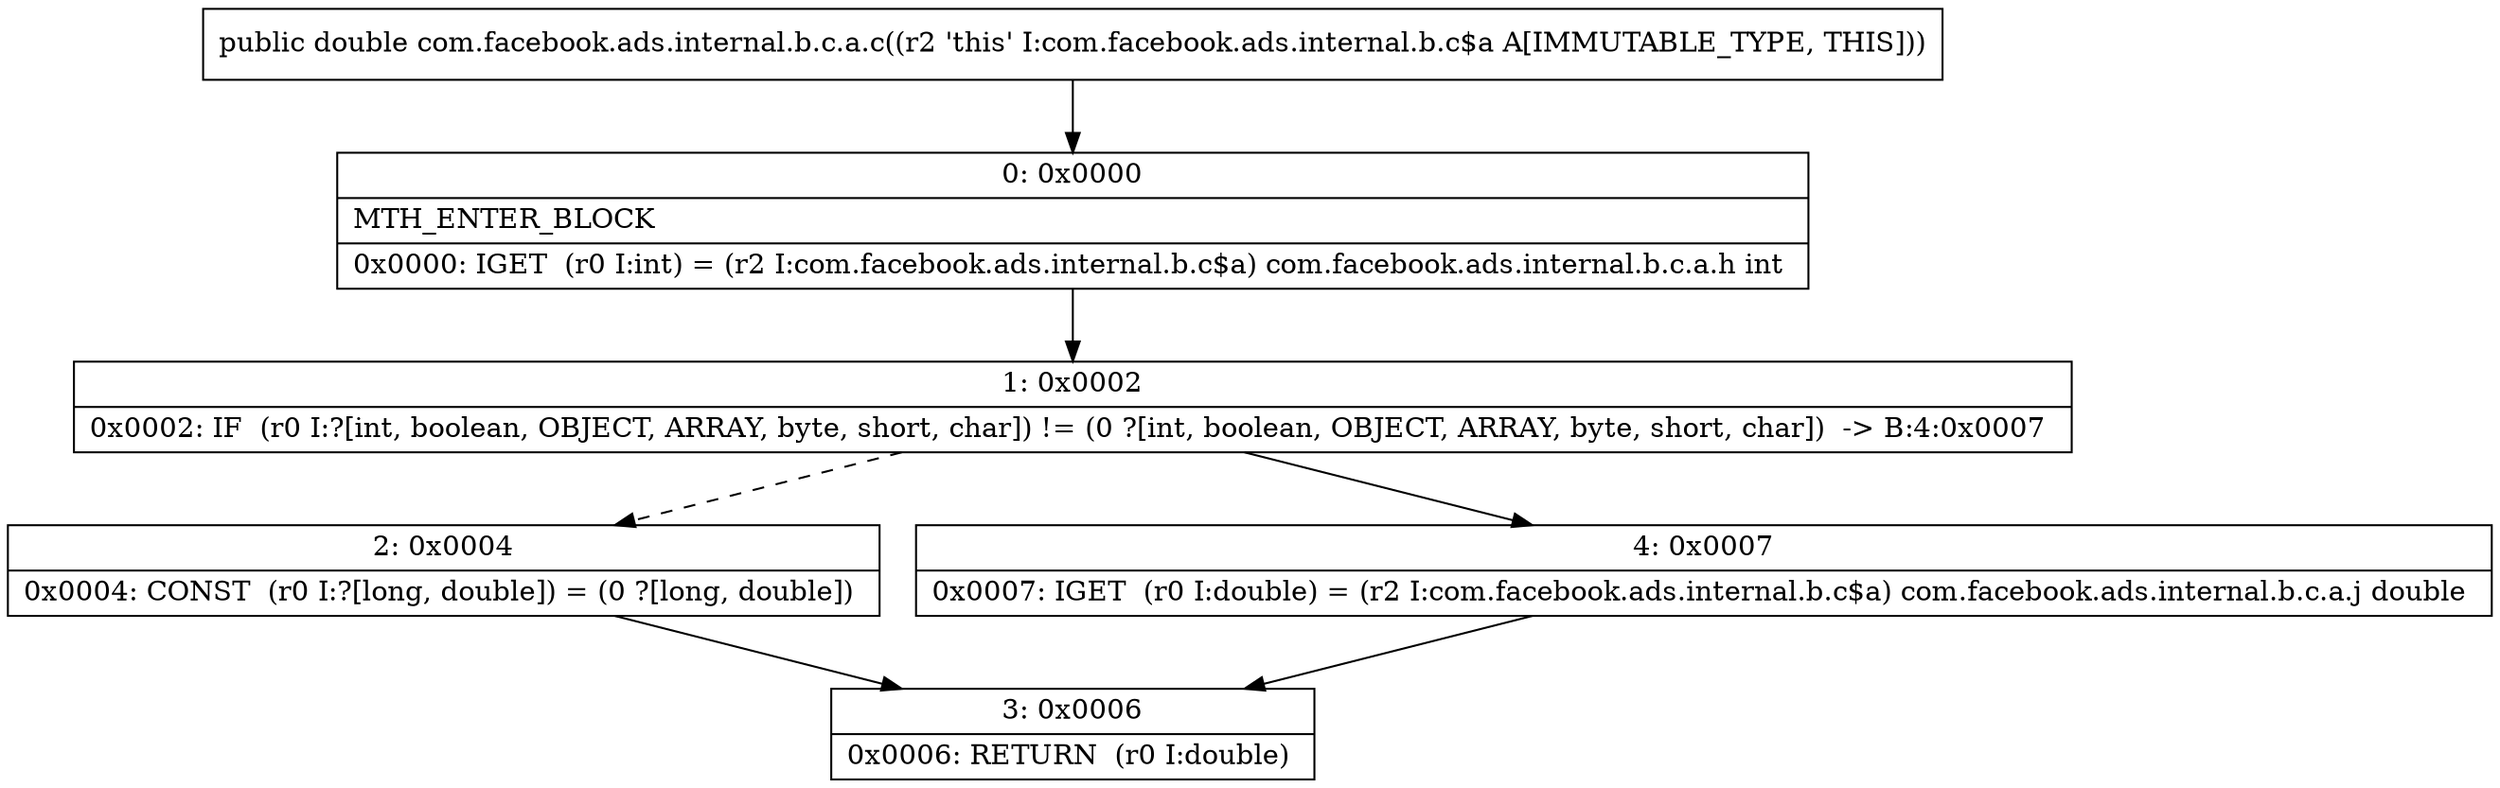 digraph "CFG forcom.facebook.ads.internal.b.c.a.c()D" {
Node_0 [shape=record,label="{0\:\ 0x0000|MTH_ENTER_BLOCK\l|0x0000: IGET  (r0 I:int) = (r2 I:com.facebook.ads.internal.b.c$a) com.facebook.ads.internal.b.c.a.h int \l}"];
Node_1 [shape=record,label="{1\:\ 0x0002|0x0002: IF  (r0 I:?[int, boolean, OBJECT, ARRAY, byte, short, char]) != (0 ?[int, boolean, OBJECT, ARRAY, byte, short, char])  \-\> B:4:0x0007 \l}"];
Node_2 [shape=record,label="{2\:\ 0x0004|0x0004: CONST  (r0 I:?[long, double]) = (0 ?[long, double]) \l}"];
Node_3 [shape=record,label="{3\:\ 0x0006|0x0006: RETURN  (r0 I:double) \l}"];
Node_4 [shape=record,label="{4\:\ 0x0007|0x0007: IGET  (r0 I:double) = (r2 I:com.facebook.ads.internal.b.c$a) com.facebook.ads.internal.b.c.a.j double \l}"];
MethodNode[shape=record,label="{public double com.facebook.ads.internal.b.c.a.c((r2 'this' I:com.facebook.ads.internal.b.c$a A[IMMUTABLE_TYPE, THIS])) }"];
MethodNode -> Node_0;
Node_0 -> Node_1;
Node_1 -> Node_2[style=dashed];
Node_1 -> Node_4;
Node_2 -> Node_3;
Node_4 -> Node_3;
}

